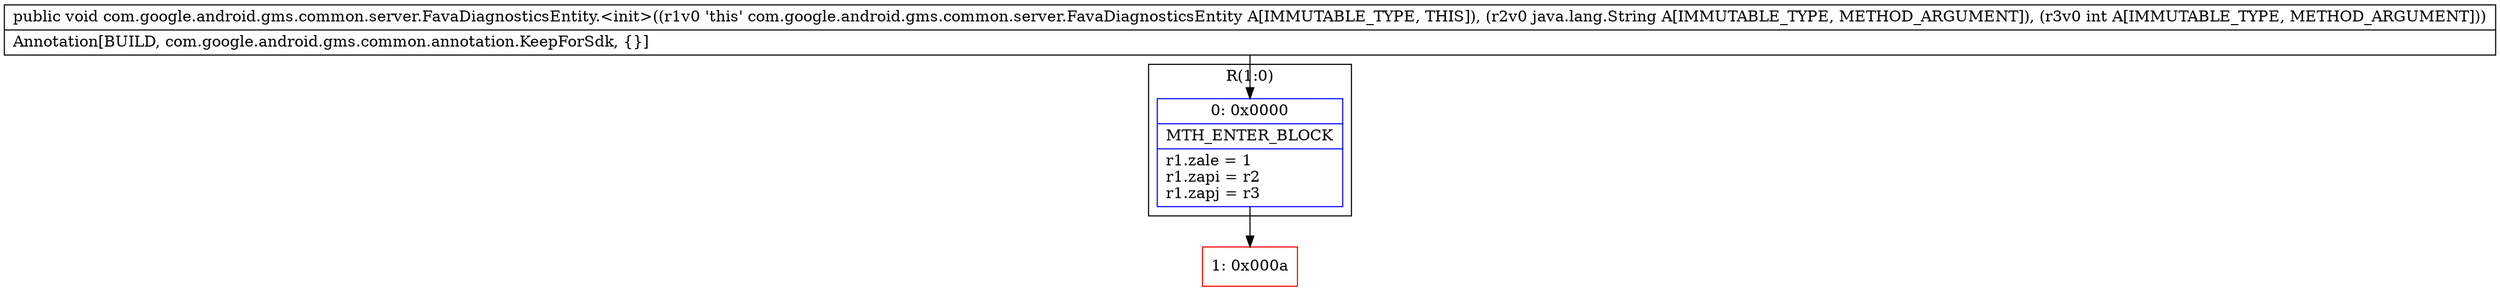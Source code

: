 digraph "CFG forcom.google.android.gms.common.server.FavaDiagnosticsEntity.\<init\>(Ljava\/lang\/String;I)V" {
subgraph cluster_Region_429667929 {
label = "R(1:0)";
node [shape=record,color=blue];
Node_0 [shape=record,label="{0\:\ 0x0000|MTH_ENTER_BLOCK\l|r1.zale = 1\lr1.zapi = r2\lr1.zapj = r3\l}"];
}
Node_1 [shape=record,color=red,label="{1\:\ 0x000a}"];
MethodNode[shape=record,label="{public void com.google.android.gms.common.server.FavaDiagnosticsEntity.\<init\>((r1v0 'this' com.google.android.gms.common.server.FavaDiagnosticsEntity A[IMMUTABLE_TYPE, THIS]), (r2v0 java.lang.String A[IMMUTABLE_TYPE, METHOD_ARGUMENT]), (r3v0 int A[IMMUTABLE_TYPE, METHOD_ARGUMENT]))  | Annotation[BUILD, com.google.android.gms.common.annotation.KeepForSdk, \{\}]\l}"];
MethodNode -> Node_0;
Node_0 -> Node_1;
}

